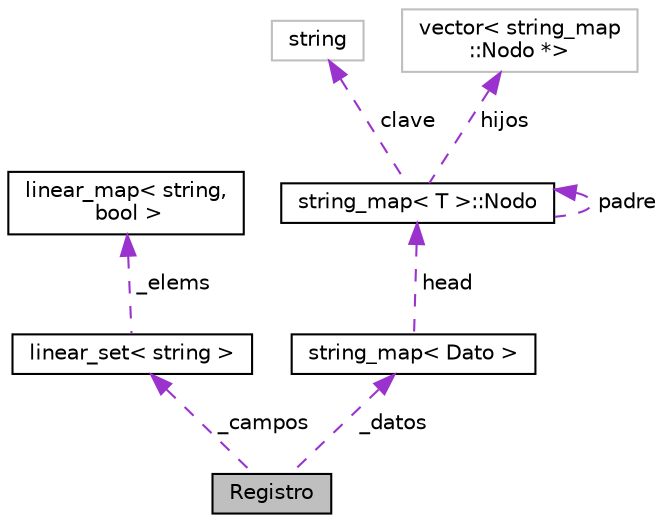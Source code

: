 digraph "Registro"
{
  edge [fontname="Helvetica",fontsize="10",labelfontname="Helvetica",labelfontsize="10"];
  node [fontname="Helvetica",fontsize="10",shape=record];
  Node1 [label="Registro",height=0.2,width=0.4,color="black", fillcolor="grey75", style="filled", fontcolor="black"];
  Node2 -> Node1 [dir="back",color="darkorchid3",fontsize="10",style="dashed",label=" _campos" ,fontname="Helvetica"];
  Node2 [label="linear_set\< string \>",height=0.2,width=0.4,color="black", fillcolor="white", style="filled",URL="$classlinear__set.html"];
  Node3 -> Node2 [dir="back",color="darkorchid3",fontsize="10",style="dashed",label=" _elems" ,fontname="Helvetica"];
  Node3 [label="linear_map\< string,\l bool \>",height=0.2,width=0.4,color="black", fillcolor="white", style="filled",URL="$classlinear__map.html"];
  Node4 -> Node1 [dir="back",color="darkorchid3",fontsize="10",style="dashed",label=" _datos" ,fontname="Helvetica"];
  Node4 [label="string_map\< Dato \>",height=0.2,width=0.4,color="black", fillcolor="white", style="filled",URL="$classstring__map.html"];
  Node5 -> Node4 [dir="back",color="darkorchid3",fontsize="10",style="dashed",label=" head" ,fontname="Helvetica"];
  Node5 [label="string_map\< T \>::Nodo",height=0.2,width=0.4,color="black", fillcolor="white", style="filled",URL="$structstring__map_1_1Nodo.html"];
  Node5 -> Node5 [dir="back",color="darkorchid3",fontsize="10",style="dashed",label=" padre" ,fontname="Helvetica"];
  Node6 -> Node5 [dir="back",color="darkorchid3",fontsize="10",style="dashed",label=" clave" ,fontname="Helvetica"];
  Node6 [label="string",height=0.2,width=0.4,color="grey75", fillcolor="white", style="filled"];
  Node7 -> Node5 [dir="back",color="darkorchid3",fontsize="10",style="dashed",label=" hijos" ,fontname="Helvetica"];
  Node7 [label="vector\< string_map\l::Nodo *\>",height=0.2,width=0.4,color="grey75", fillcolor="white", style="filled"];
}
